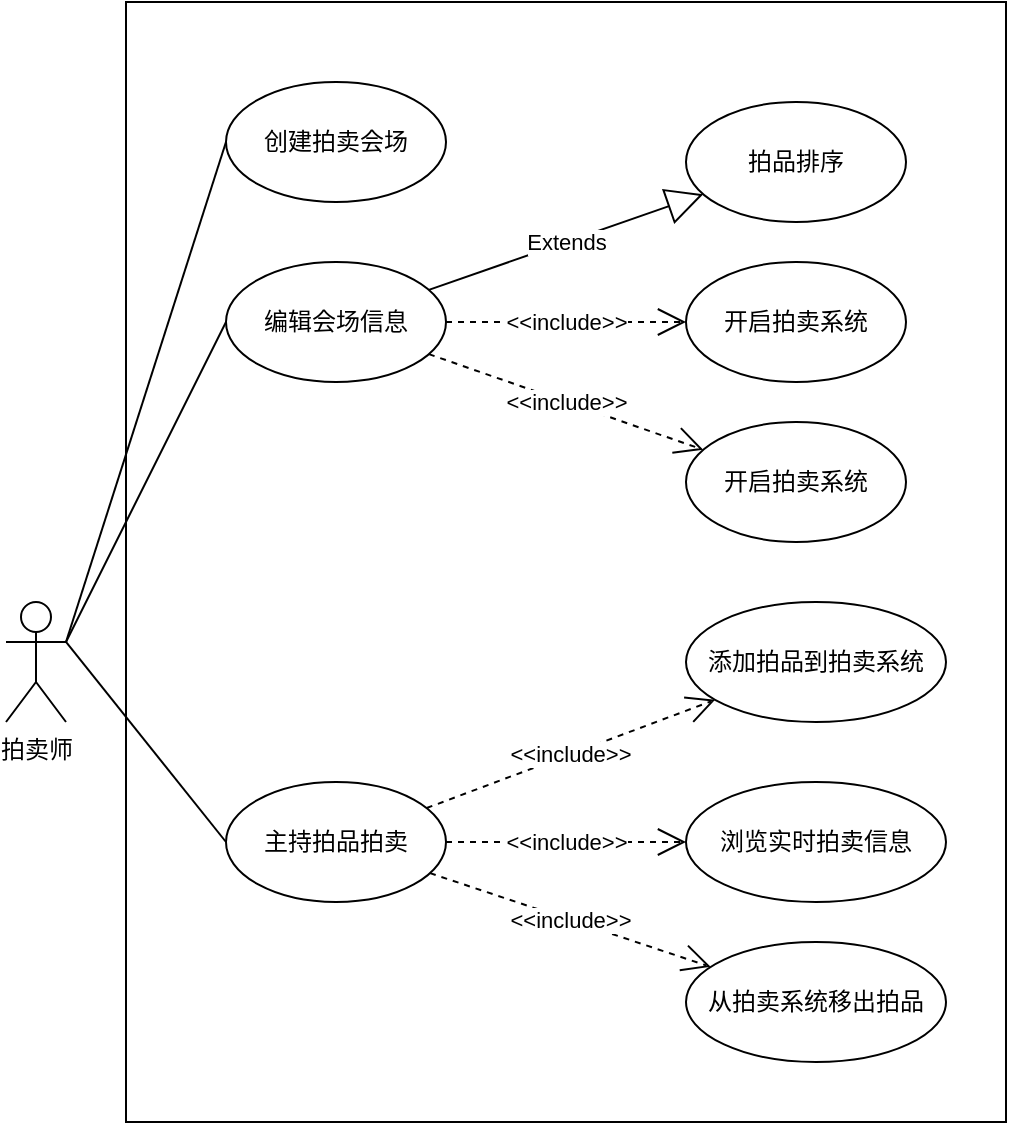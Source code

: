 <mxfile version="20.3.0" type="device"><diagram id="cGHiefQbwF6XLxHIBfvc" name="第 1 页"><mxGraphModel dx="1018" dy="633" grid="1" gridSize="10" guides="1" tooltips="1" connect="1" arrows="1" fold="1" page="1" pageScale="1" pageWidth="827" pageHeight="1169" math="0" shadow="0"><root><mxCell id="0"/><mxCell id="1" parent="0"/><mxCell id="mcfkuaUtiJMiqeCr9aaK-1" value="" style="rounded=0;whiteSpace=wrap;html=1;" parent="1" vertex="1"><mxGeometry x="210" y="130" width="440" height="560" as="geometry"/></mxCell><mxCell id="2QlexRiJs7bMxYwpfJrf-9" style="rounded=0;orthogonalLoop=1;jettySize=auto;html=1;exitX=1;exitY=0.333;exitDx=0;exitDy=0;exitPerimeter=0;endArrow=none;endFill=0;entryX=0;entryY=0.5;entryDx=0;entryDy=0;" parent="1" source="mcfkuaUtiJMiqeCr9aaK-2" target="mcfkuaUtiJMiqeCr9aaK-4" edge="1"><mxGeometry relative="1" as="geometry"/></mxCell><mxCell id="2QlexRiJs7bMxYwpfJrf-10" style="edgeStyle=none;rounded=0;orthogonalLoop=1;jettySize=auto;html=1;exitX=1;exitY=0.333;exitDx=0;exitDy=0;exitPerimeter=0;entryX=0;entryY=0.5;entryDx=0;entryDy=0;endArrow=none;endFill=0;" parent="1" source="mcfkuaUtiJMiqeCr9aaK-2" target="mcfkuaUtiJMiqeCr9aaK-5" edge="1"><mxGeometry relative="1" as="geometry"/></mxCell><mxCell id="2QlexRiJs7bMxYwpfJrf-11" style="edgeStyle=none;rounded=0;orthogonalLoop=1;jettySize=auto;html=1;exitX=1;exitY=0.333;exitDx=0;exitDy=0;exitPerimeter=0;entryX=0;entryY=0.5;entryDx=0;entryDy=0;endArrow=none;endFill=0;" parent="1" source="mcfkuaUtiJMiqeCr9aaK-2" target="mcfkuaUtiJMiqeCr9aaK-8" edge="1"><mxGeometry relative="1" as="geometry"/></mxCell><mxCell id="mcfkuaUtiJMiqeCr9aaK-2" value="拍卖师" style="shape=umlActor;verticalLabelPosition=bottom;verticalAlign=top;html=1;outlineConnect=0;" parent="1" vertex="1"><mxGeometry x="150" y="430" width="30" height="60" as="geometry"/></mxCell><mxCell id="mcfkuaUtiJMiqeCr9aaK-4" value="创建拍卖会场" style="ellipse;whiteSpace=wrap;html=1;" parent="1" vertex="1"><mxGeometry x="260" y="170" width="110" height="60" as="geometry"/></mxCell><mxCell id="mcfkuaUtiJMiqeCr9aaK-5" value="编辑会场信息" style="ellipse;whiteSpace=wrap;html=1;" parent="1" vertex="1"><mxGeometry x="260" y="260" width="110" height="60" as="geometry"/></mxCell><mxCell id="mcfkuaUtiJMiqeCr9aaK-6" value="拍品排序" style="ellipse;whiteSpace=wrap;html=1;" parent="1" vertex="1"><mxGeometry x="490" y="180" width="110" height="60" as="geometry"/></mxCell><mxCell id="mcfkuaUtiJMiqeCr9aaK-7" value="Extends" style="endArrow=block;endSize=16;endFill=0;html=1;rounded=0;" parent="1" source="mcfkuaUtiJMiqeCr9aaK-5" target="mcfkuaUtiJMiqeCr9aaK-6" edge="1"><mxGeometry width="160" relative="1" as="geometry"><mxPoint x="270" y="440" as="sourcePoint"/><mxPoint x="430" y="440" as="targetPoint"/></mxGeometry></mxCell><mxCell id="mcfkuaUtiJMiqeCr9aaK-8" value="主持拍品拍卖" style="ellipse;whiteSpace=wrap;html=1;" parent="1" vertex="1"><mxGeometry x="260" y="520" width="110" height="60" as="geometry"/></mxCell><mxCell id="2QlexRiJs7bMxYwpfJrf-1" value="添加拍品到拍卖系统" style="ellipse;whiteSpace=wrap;html=1;" parent="1" vertex="1"><mxGeometry x="490" y="430" width="130" height="60" as="geometry"/></mxCell><mxCell id="2QlexRiJs7bMxYwpfJrf-2" value="&amp;lt;&amp;lt;include&amp;gt;&amp;gt;" style="endArrow=open;endSize=12;dashed=1;html=1;rounded=0;" parent="1" source="mcfkuaUtiJMiqeCr9aaK-8" target="2QlexRiJs7bMxYwpfJrf-1" edge="1"><mxGeometry width="160" relative="1" as="geometry"><mxPoint x="190" y="390" as="sourcePoint"/><mxPoint x="350" y="390" as="targetPoint"/></mxGeometry></mxCell><mxCell id="2QlexRiJs7bMxYwpfJrf-6" value="&amp;lt;&amp;lt;include&amp;gt;&amp;gt;" style="endArrow=open;endSize=12;dashed=1;html=1;rounded=0;" parent="1" source="mcfkuaUtiJMiqeCr9aaK-8" edge="1"><mxGeometry width="160" relative="1" as="geometry"><mxPoint x="160" y="420" as="sourcePoint"/><mxPoint x="490" y="550" as="targetPoint"/></mxGeometry></mxCell><mxCell id="2QlexRiJs7bMxYwpfJrf-8" value="&amp;lt;&amp;lt;include&amp;gt;&amp;gt;" style="endArrow=open;endSize=12;dashed=1;html=1;rounded=0;" parent="1" source="mcfkuaUtiJMiqeCr9aaK-8" edge="1"><mxGeometry width="160" relative="1" as="geometry"><mxPoint x="180" y="480" as="sourcePoint"/><mxPoint x="502.306" y="612.435" as="targetPoint"/></mxGeometry></mxCell><mxCell id="2QlexRiJs7bMxYwpfJrf-12" value="开启拍卖系统" style="ellipse;whiteSpace=wrap;html=1;" parent="1" vertex="1"><mxGeometry x="490" y="260" width="110" height="60" as="geometry"/></mxCell><mxCell id="2QlexRiJs7bMxYwpfJrf-13" value="&amp;lt;&amp;lt;include&amp;gt;&amp;gt;" style="endArrow=open;endSize=12;dashed=1;html=1;rounded=0;" parent="1" source="mcfkuaUtiJMiqeCr9aaK-5" target="2QlexRiJs7bMxYwpfJrf-12" edge="1"><mxGeometry width="160" relative="1" as="geometry"><mxPoint x="70" y="310" as="sourcePoint"/><mxPoint x="230" y="310" as="targetPoint"/></mxGeometry></mxCell><mxCell id="sXMFIHBgn6LRi8qmZc5O-2" value="浏览实时拍卖信息" style="ellipse;whiteSpace=wrap;html=1;" vertex="1" parent="1"><mxGeometry x="490" y="520" width="130" height="60" as="geometry"/></mxCell><mxCell id="sXMFIHBgn6LRi8qmZc5O-3" value="从拍卖系统移出拍品" style="ellipse;whiteSpace=wrap;html=1;" vertex="1" parent="1"><mxGeometry x="490" y="600" width="130" height="60" as="geometry"/></mxCell><mxCell id="sXMFIHBgn6LRi8qmZc5O-4" value="开启拍卖系统" style="ellipse;whiteSpace=wrap;html=1;" vertex="1" parent="1"><mxGeometry x="490" y="340" width="110" height="60" as="geometry"/></mxCell><mxCell id="sXMFIHBgn6LRi8qmZc5O-5" value="&amp;lt;&amp;lt;include&amp;gt;&amp;gt;" style="endArrow=open;endSize=12;dashed=1;html=1;rounded=0;" edge="1" parent="1" source="mcfkuaUtiJMiqeCr9aaK-5" target="sXMFIHBgn6LRi8qmZc5O-4"><mxGeometry width="160" relative="1" as="geometry"><mxPoint x="380" y="300" as="sourcePoint"/><mxPoint x="500" y="300" as="targetPoint"/></mxGeometry></mxCell></root></mxGraphModel></diagram></mxfile>